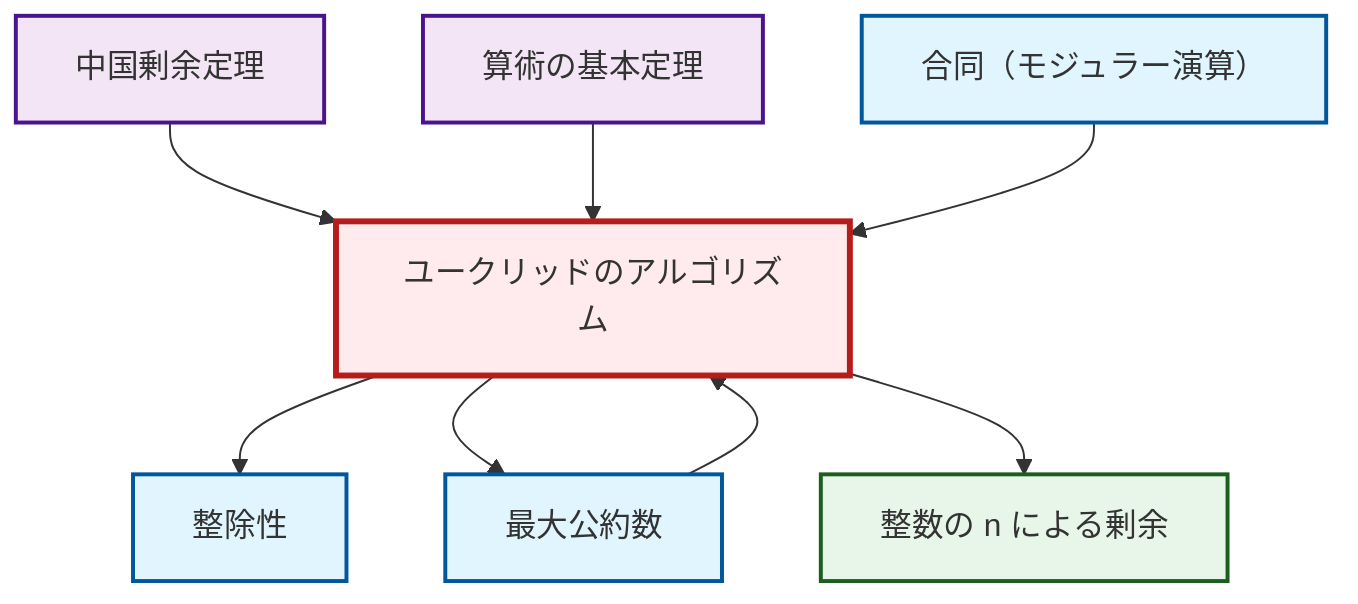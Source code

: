graph TD
    classDef definition fill:#e1f5fe,stroke:#01579b,stroke-width:2px
    classDef theorem fill:#f3e5f5,stroke:#4a148c,stroke-width:2px
    classDef axiom fill:#fff3e0,stroke:#e65100,stroke-width:2px
    classDef example fill:#e8f5e9,stroke:#1b5e20,stroke-width:2px
    classDef current fill:#ffebee,stroke:#b71c1c,stroke-width:3px
    thm-euclidean-algorithm["ユークリッドのアルゴリズム"]:::theorem
    def-gcd["最大公約数"]:::definition
    def-divisibility["整除性"]:::definition
    thm-fundamental-arithmetic["算術の基本定理"]:::theorem
    def-congruence["合同（モジュラー演算）"]:::definition
    ex-quotient-integers-mod-n["整数の n による剰余"]:::example
    thm-chinese-remainder["中国剰余定理"]:::theorem
    thm-euclidean-algorithm --> def-divisibility
    def-gcd --> thm-euclidean-algorithm
    thm-euclidean-algorithm --> def-gcd
    thm-chinese-remainder --> thm-euclidean-algorithm
    thm-fundamental-arithmetic --> thm-euclidean-algorithm
    thm-euclidean-algorithm --> ex-quotient-integers-mod-n
    def-congruence --> thm-euclidean-algorithm
    class thm-euclidean-algorithm current